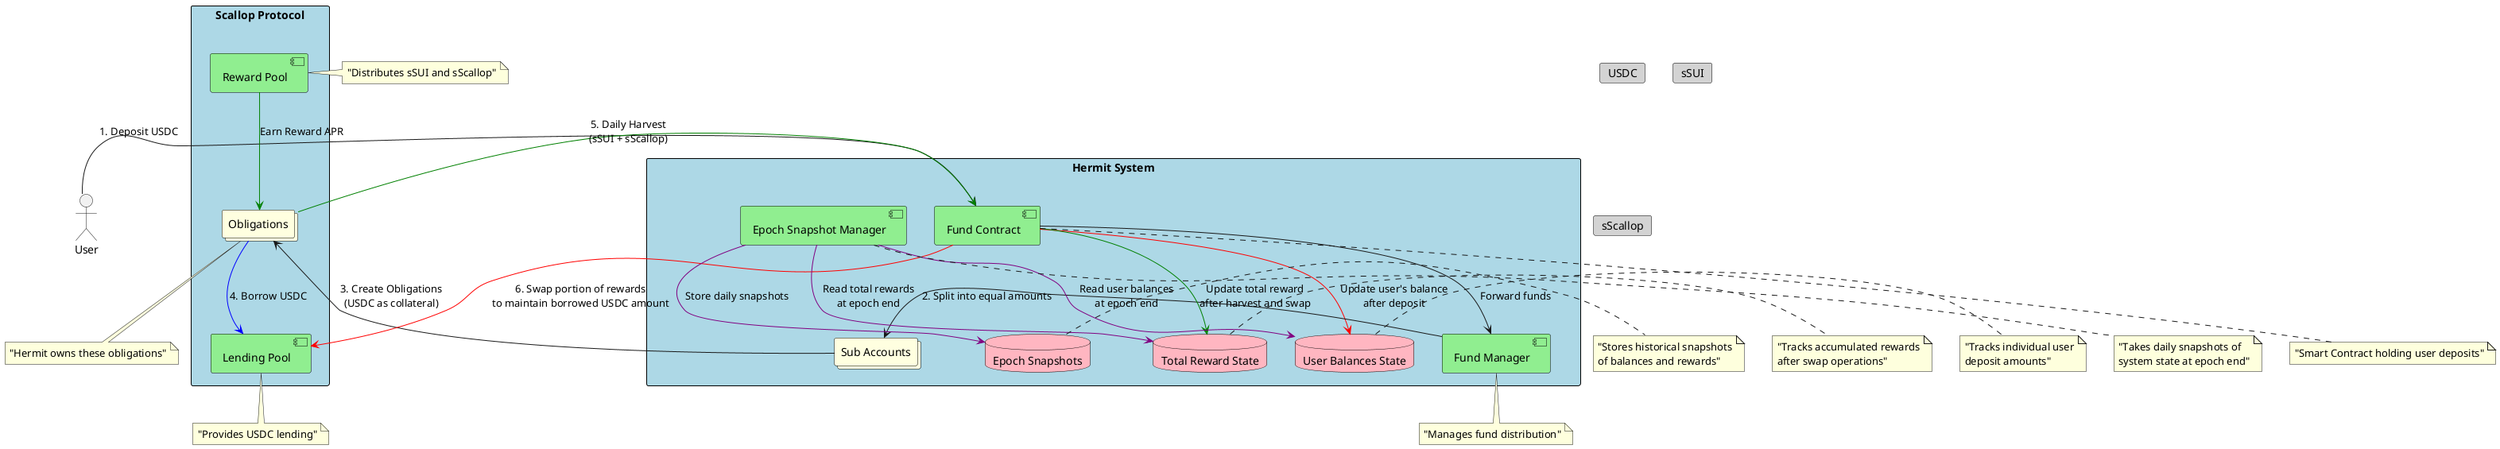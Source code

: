 @startuml Hermit System Architecture

' Define actors and components
actor "User" as user
rectangle "Hermit System" {
    component "Fund Contract" as fund
    component "Fund Manager" as fundManager
    collections "Sub Accounts" as subAccounts
    component "Epoch Snapshot Manager" as snapshotManager
    database "Epoch Snapshots" as epochSnapshots
    
    ' Add total states
    database "Total Reward State" as totalReward
    database "User Balances State" as userBalances
}

rectangle "Scallop Protocol" {
    collections "Obligations" as obligations
    component "Lending Pool" as lendingPool
    component "Reward Pool" as rewardPool
}

' Define tokens and rewards
card "USDC" as usdc
card "sSUI" as ssui
card "sScallop" as sscallop

' Define relationships and flows
user -right-> fund : "1. Deposit USDC"
fund -[#red]-> userBalances : "Update user's balance\nafter deposit"
fund -down-> fundManager : "Forward funds"
fundManager -right-> subAccounts : "2. Split into equal amounts"
subAccounts -right-> obligations : "3. Create Obligations\n(USDC as collateral)"

obligations -[#blue]down-> lendingPool : "4. Borrow USDC"
rewardPool -[#green]-> obligations : "Earn Reward APR"

obligations -[#green]right-> fund : "5. Daily Harvest\n(sSUI + sScallop)"
fund -[#red]down-> lendingPool : "6. Swap portion of rewards\nto maintain borrowed USDC amount"

' Add total reward update after harvest and swap
fund -[#green]-> totalReward : "Update total reward\nafter harvest and swap"

' Add snapshot relationships
snapshotManager -[#purple]-> userBalances : "Read user balances\nat epoch end"
snapshotManager -[#purple]-> totalReward : "Read total rewards\nat epoch end"
snapshotManager -[#purple]-> epochSnapshots : "Store daily snapshots"

' Add notes
note bottom of fund : "Smart Contract holding user deposits"
note bottom of fundManager : "Manages fund distribution"
note bottom of obligations : "Hermit owns these obligations"
note bottom of lendingPool : "Provides USDC lending"
note right of rewardPool : "Distributes sSUI and sScallop"
note right of totalReward : "Tracks accumulated rewards\nafter swap operations"
note right of userBalances : "Tracks individual user\ndeposit amounts"
note bottom of snapshotManager : "Takes daily snapshots of\nsystem state at epoch end"
note right of epochSnapshots : "Stores historical snapshots\nof balances and rewards"

' Style
skinparam rectangle {
    BackgroundColor LightBlue
    BorderColor Black
}

skinparam component {
    BackgroundColor LightGreen
    BorderColor Black
}

skinparam collections {
    BackgroundColor LightYellow
    BorderColor Black
}

skinparam card {
    BackgroundColor LightGray
    BorderColor Black
}

skinparam database {
    BackgroundColor LightPink
    BorderColor Black
}

' Arrow colors
skinparam arrow {
    Color Black
}

@enduml
